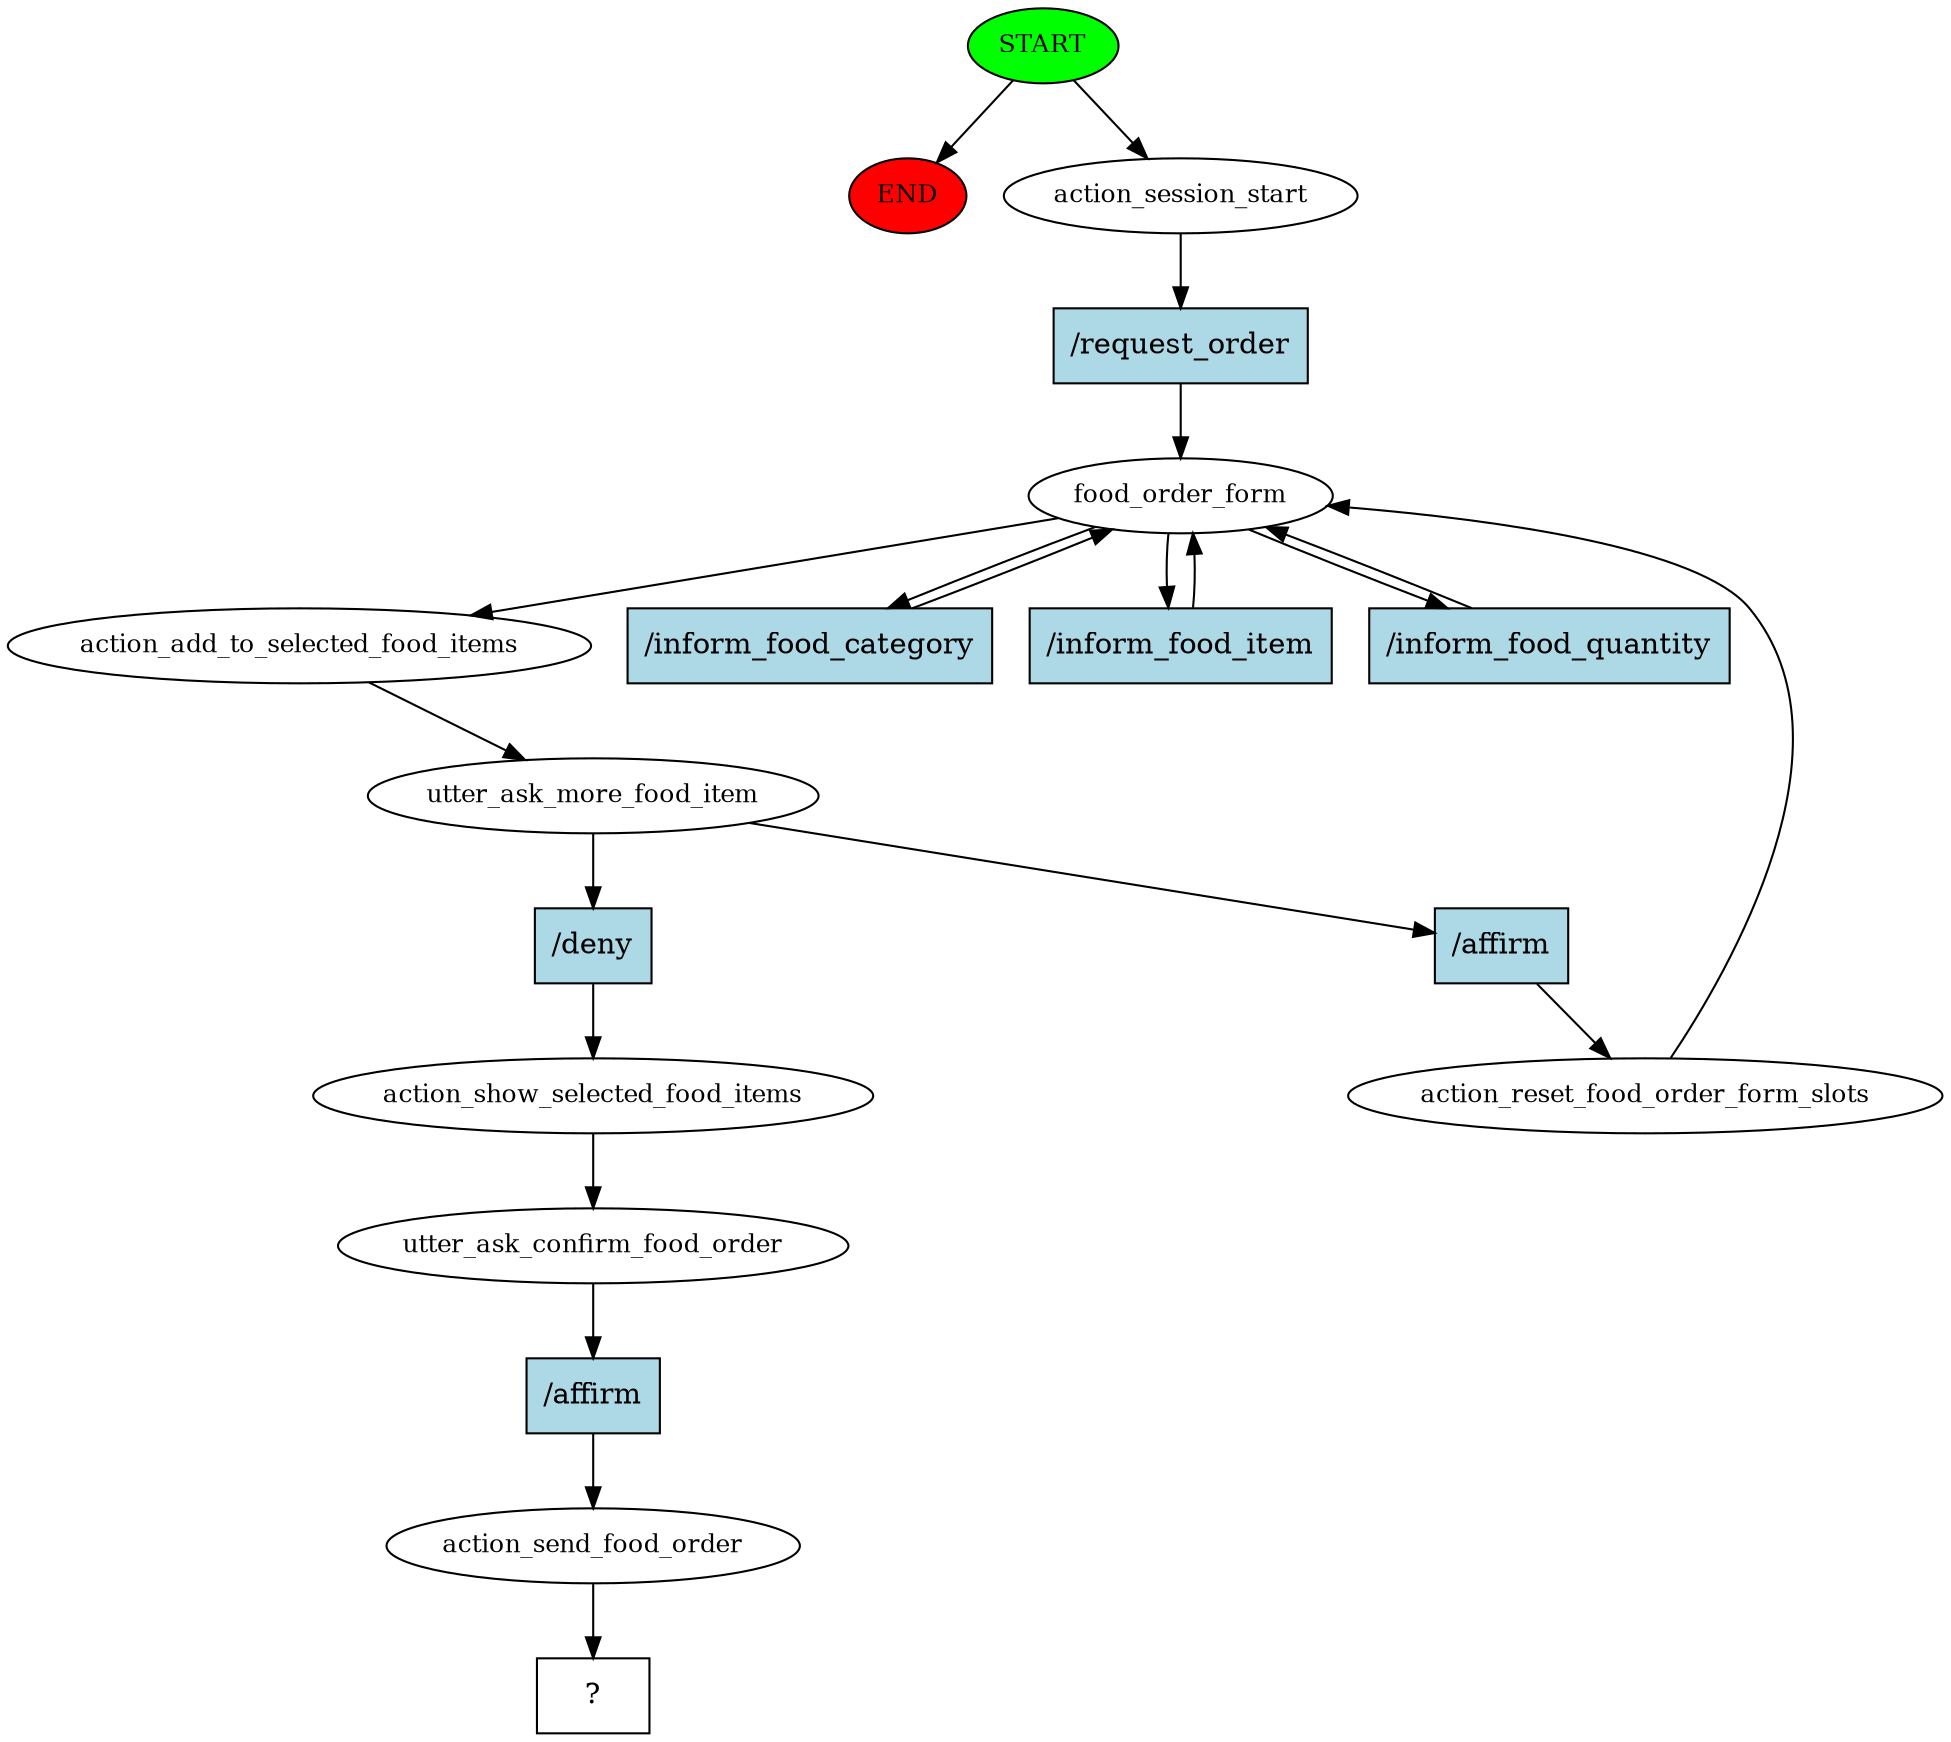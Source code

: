 digraph  {
0 [class="start active", fillcolor=green, fontsize=12, label=START, style=filled];
"-1" [class=end, fillcolor=red, fontsize=12, label=END, style=filled];
1 [class=active, fontsize=12, label=action_session_start];
2 [class=active, fontsize=12, label=food_order_form];
6 [class=active, fontsize=12, label=action_add_to_selected_food_items];
7 [class=active, fontsize=12, label=utter_ask_more_food_item];
8 [class=active, fontsize=12, label=action_reset_food_order_form_slots];
15 [class=active, fontsize=12, label=action_show_selected_food_items];
16 [class=active, fontsize=12, label=utter_ask_confirm_food_order];
17 [class=active, fontsize=12, label=action_send_food_order];
18 [class="intent dashed active", label="  ?  ", shape=rect];
19 [class="intent active", fillcolor=lightblue, label="/request_order", shape=rect, style=filled];
20 [class="intent active", fillcolor=lightblue, label="/inform_food_category", shape=rect, style=filled];
21 [class="intent active", fillcolor=lightblue, label="/inform_food_item", shape=rect, style=filled];
22 [class="intent active", fillcolor=lightblue, label="/inform_food_quantity", shape=rect, style=filled];
23 [class="intent active", fillcolor=lightblue, label="/affirm", shape=rect, style=filled];
24 [class="intent active", fillcolor=lightblue, label="/deny", shape=rect, style=filled];
25 [class="intent active", fillcolor=lightblue, label="/affirm", shape=rect, style=filled];
0 -> "-1"  [class="", key=NONE, label=""];
0 -> 1  [class=active, key=NONE, label=""];
1 -> 19  [class=active, key=0];
2 -> 6  [class=active, key=NONE, label=""];
2 -> 20  [class=active, key=0];
2 -> 21  [class=active, key=0];
2 -> 22  [class=active, key=0];
6 -> 7  [class=active, key=NONE, label=""];
7 -> 23  [class=active, key=0];
7 -> 24  [class=active, key=0];
8 -> 2  [class=active, key=NONE, label=""];
15 -> 16  [class=active, key=NONE, label=""];
16 -> 25  [class=active, key=0];
17 -> 18  [class=active, key=NONE, label=""];
19 -> 2  [class=active, key=0];
20 -> 2  [class=active, key=0];
21 -> 2  [class=active, key=0];
22 -> 2  [class=active, key=0];
23 -> 8  [class=active, key=0];
24 -> 15  [class=active, key=0];
25 -> 17  [class=active, key=0];
}
